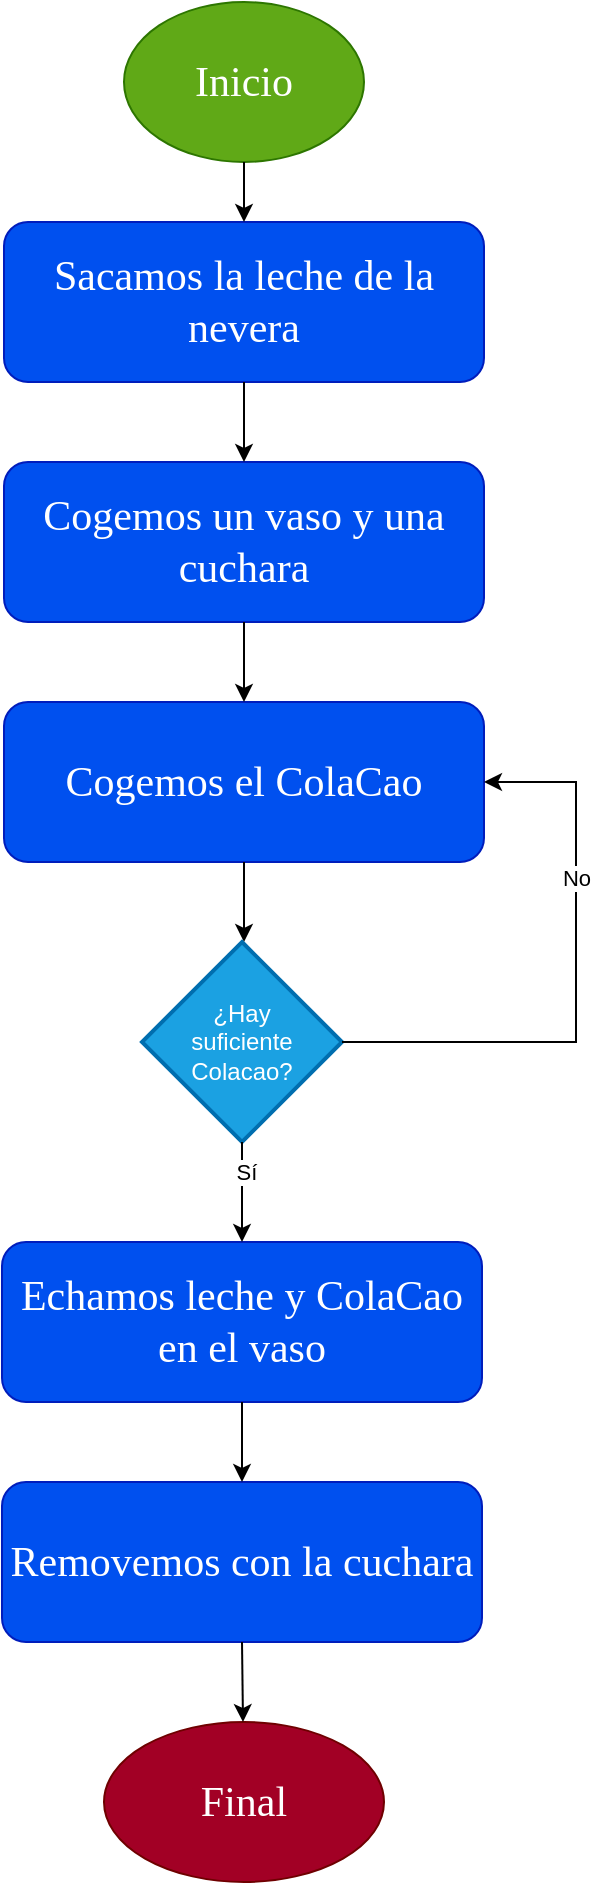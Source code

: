 <mxfile version="20.3.0" type="device"><diagram id="xiLivOQ7LiI-f_GP4cCi" name="Página-1"><mxGraphModel dx="1422" dy="865" grid="1" gridSize="10" guides="1" tooltips="1" connect="1" arrows="1" fold="1" page="1" pageScale="1" pageWidth="827" pageHeight="1169" background="none" math="0" shadow="0"><root><mxCell id="0"/><mxCell id="1" parent="0"/><mxCell id="usFxIZvzUCJlW6iulpgO-1" value="&lt;font style=&quot;font-size: 21px;&quot; face=&quot;Georgia&quot;&gt;Inicio&lt;/font&gt;" style="ellipse;whiteSpace=wrap;html=1;fillColor=#60a917;fontColor=#ffffff;strokeColor=#2D7600;" parent="1" vertex="1"><mxGeometry x="354" width="120" height="80" as="geometry"/></mxCell><mxCell id="usFxIZvzUCJlW6iulpgO-2" value="Sacamos la leche de la nevera" style="rounded=1;whiteSpace=wrap;html=1;fontFamily=Georgia;fontSize=21;fillColor=#0050ef;fontColor=#ffffff;strokeColor=#001DBC;" parent="1" vertex="1"><mxGeometry x="294" y="110" width="240" height="80" as="geometry"/></mxCell><mxCell id="Iw-WfikS87AhJPdQbjNj-1" value="Cogemos un vaso y una cuchara" style="rounded=1;whiteSpace=wrap;html=1;fontFamily=Georgia;fontSize=21;fillColor=#0050ef;fontColor=#ffffff;strokeColor=#001DBC;" parent="1" vertex="1"><mxGeometry x="294" y="230" width="240" height="80" as="geometry"/></mxCell><mxCell id="Iw-WfikS87AhJPdQbjNj-2" value="Echamos leche y ColaCao en el vaso" style="rounded=1;whiteSpace=wrap;html=1;fontFamily=Georgia;fontSize=21;fillColor=#0050ef;fontColor=#ffffff;strokeColor=#001DBC;" parent="1" vertex="1"><mxGeometry x="293" y="620" width="240" height="80" as="geometry"/></mxCell><mxCell id="Iw-WfikS87AhJPdQbjNj-3" value="Cogemos el ColaCao" style="rounded=1;whiteSpace=wrap;html=1;fontFamily=Georgia;fontSize=21;fillColor=#0050ef;fontColor=#ffffff;strokeColor=#001DBC;" parent="1" vertex="1"><mxGeometry x="294" y="350" width="240" height="80" as="geometry"/></mxCell><mxCell id="Iw-WfikS87AhJPdQbjNj-4" value="Removemos con la cuchara" style="rounded=1;whiteSpace=wrap;html=1;fontFamily=Georgia;fontSize=21;fillColor=#0050ef;fontColor=#ffffff;strokeColor=#001DBC;" parent="1" vertex="1"><mxGeometry x="293" y="740" width="240" height="80" as="geometry"/></mxCell><mxCell id="Iw-WfikS87AhJPdQbjNj-5" value="&lt;div&gt;Final&lt;/div&gt;" style="ellipse;whiteSpace=wrap;html=1;fontFamily=Georgia;fontSize=21;fillColor=#a20025;fontColor=#ffffff;strokeColor=#6F0000;" parent="1" vertex="1"><mxGeometry x="344" y="860" width="140" height="80" as="geometry"/></mxCell><mxCell id="Iw-WfikS87AhJPdQbjNj-10" value="" style="endArrow=classic;html=1;rounded=0;fontFamily=Georgia;fontSize=21;entryX=0.5;entryY=0;entryDx=0;entryDy=0;" parent="1" source="usFxIZvzUCJlW6iulpgO-2" target="Iw-WfikS87AhJPdQbjNj-1" edge="1"><mxGeometry width="50" height="50" relative="1" as="geometry"><mxPoint x="414" y="209.289" as="sourcePoint"/><mxPoint x="414" y="159.289" as="targetPoint"/></mxGeometry></mxCell><mxCell id="Iw-WfikS87AhJPdQbjNj-11" value="" style="endArrow=classic;html=1;rounded=0;fontFamily=Georgia;fontSize=21;entryX=0.5;entryY=0;entryDx=0;entryDy=0;exitX=0.5;exitY=1;exitDx=0;exitDy=0;" parent="1" source="Iw-WfikS87AhJPdQbjNj-1" target="Iw-WfikS87AhJPdQbjNj-3" edge="1"><mxGeometry width="50" height="50" relative="1" as="geometry"><mxPoint x="424" y="200" as="sourcePoint"/><mxPoint x="424" y="240" as="targetPoint"/></mxGeometry></mxCell><mxCell id="Iw-WfikS87AhJPdQbjNj-12" value="" style="endArrow=classic;html=1;rounded=0;fontFamily=Georgia;fontSize=21;entryX=0.5;entryY=0;entryDx=0;entryDy=0;exitX=0.5;exitY=1;exitDx=0;exitDy=0;" parent="1" edge="1"><mxGeometry width="50" height="50" relative="1" as="geometry"><mxPoint x="414" y="430" as="sourcePoint"/><mxPoint x="414" y="470" as="targetPoint"/></mxGeometry></mxCell><mxCell id="Iw-WfikS87AhJPdQbjNj-15" value="" style="endArrow=classic;html=1;rounded=0;fontFamily=Georgia;fontSize=21;entryX=0.5;entryY=0;entryDx=0;entryDy=0;exitX=0.5;exitY=1;exitDx=0;exitDy=0;" parent="1" source="Iw-WfikS87AhJPdQbjNj-2" target="Iw-WfikS87AhJPdQbjNj-4" edge="1"><mxGeometry width="50" height="50" relative="1" as="geometry"><mxPoint x="414" y="730" as="sourcePoint"/><mxPoint x="414" y="770" as="targetPoint"/></mxGeometry></mxCell><mxCell id="Iw-WfikS87AhJPdQbjNj-19" value="" style="endArrow=classic;html=1;rounded=0;fontFamily=Georgia;fontSize=21;exitX=0.5;exitY=1;exitDx=0;exitDy=0;" parent="1" source="Iw-WfikS87AhJPdQbjNj-4" target="Iw-WfikS87AhJPdQbjNj-5" edge="1"><mxGeometry width="50" height="50" relative="1" as="geometry"><mxPoint x="400" y="900" as="sourcePoint"/><mxPoint x="450" y="850" as="targetPoint"/></mxGeometry></mxCell><mxCell id="Iw-WfikS87AhJPdQbjNj-21" value="" style="endArrow=classic;html=1;rounded=0;fontFamily=Georgia;fontSize=21;exitX=0.5;exitY=1;exitDx=0;exitDy=0;entryX=0.5;entryY=0;entryDx=0;entryDy=0;" parent="1" source="usFxIZvzUCJlW6iulpgO-1" target="usFxIZvzUCJlW6iulpgO-2" edge="1"><mxGeometry width="50" height="50" relative="1" as="geometry"><mxPoint x="414" y="89.289" as="sourcePoint"/><mxPoint x="390" y="100" as="targetPoint"/></mxGeometry></mxCell><mxCell id="JN6KVNYakbSs5hTSgDPl-11" value="&lt;div&gt;¿Hay &lt;br&gt;&lt;/div&gt;&lt;div&gt;suficiente Colacao?&lt;/div&gt;" style="strokeWidth=2;html=1;shape=mxgraph.flowchart.decision;whiteSpace=wrap;fillColor=#1ba1e2;fontColor=#ffffff;strokeColor=#006EAF;" parent="1" vertex="1"><mxGeometry x="363" y="470" width="100" height="100" as="geometry"/></mxCell><mxCell id="JN6KVNYakbSs5hTSgDPl-12" value="" style="endArrow=classic;html=1;rounded=0;exitX=0.5;exitY=1;exitDx=0;exitDy=0;exitPerimeter=0;entryX=0.5;entryY=0;entryDx=0;entryDy=0;" parent="1" source="JN6KVNYakbSs5hTSgDPl-11" target="Iw-WfikS87AhJPdQbjNj-2" edge="1"><mxGeometry width="50" height="50" relative="1" as="geometry"><mxPoint x="400" y="580" as="sourcePoint"/><mxPoint x="414" y="640" as="targetPoint"/><Array as="points"/></mxGeometry></mxCell><mxCell id="JN6KVNYakbSs5hTSgDPl-13" value="Sí" style="edgeLabel;html=1;align=center;verticalAlign=middle;resizable=0;points=[];" parent="JN6KVNYakbSs5hTSgDPl-12" vertex="1" connectable="0"><mxGeometry x="-0.406" y="2" relative="1" as="geometry"><mxPoint as="offset"/></mxGeometry></mxCell><mxCell id="JN6KVNYakbSs5hTSgDPl-14" value="" style="endArrow=classic;html=1;rounded=0;exitX=1;exitY=0.5;exitDx=0;exitDy=0;exitPerimeter=0;edgeStyle=orthogonalEdgeStyle;" parent="1" source="JN6KVNYakbSs5hTSgDPl-11" target="Iw-WfikS87AhJPdQbjNj-3" edge="1"><mxGeometry width="50" height="50" relative="1" as="geometry"><mxPoint x="520" y="580" as="sourcePoint"/><mxPoint x="560" y="390" as="targetPoint"/><Array as="points"><mxPoint x="580" y="520"/><mxPoint x="580" y="390"/></Array></mxGeometry></mxCell><mxCell id="JN6KVNYakbSs5hTSgDPl-15" value="No" style="edgeLabel;html=1;align=center;verticalAlign=middle;resizable=0;points=[];" parent="JN6KVNYakbSs5hTSgDPl-14" vertex="1" connectable="0"><mxGeometry x="0.362" relative="1" as="geometry"><mxPoint as="offset"/></mxGeometry></mxCell></root></mxGraphModel></diagram></mxfile>
